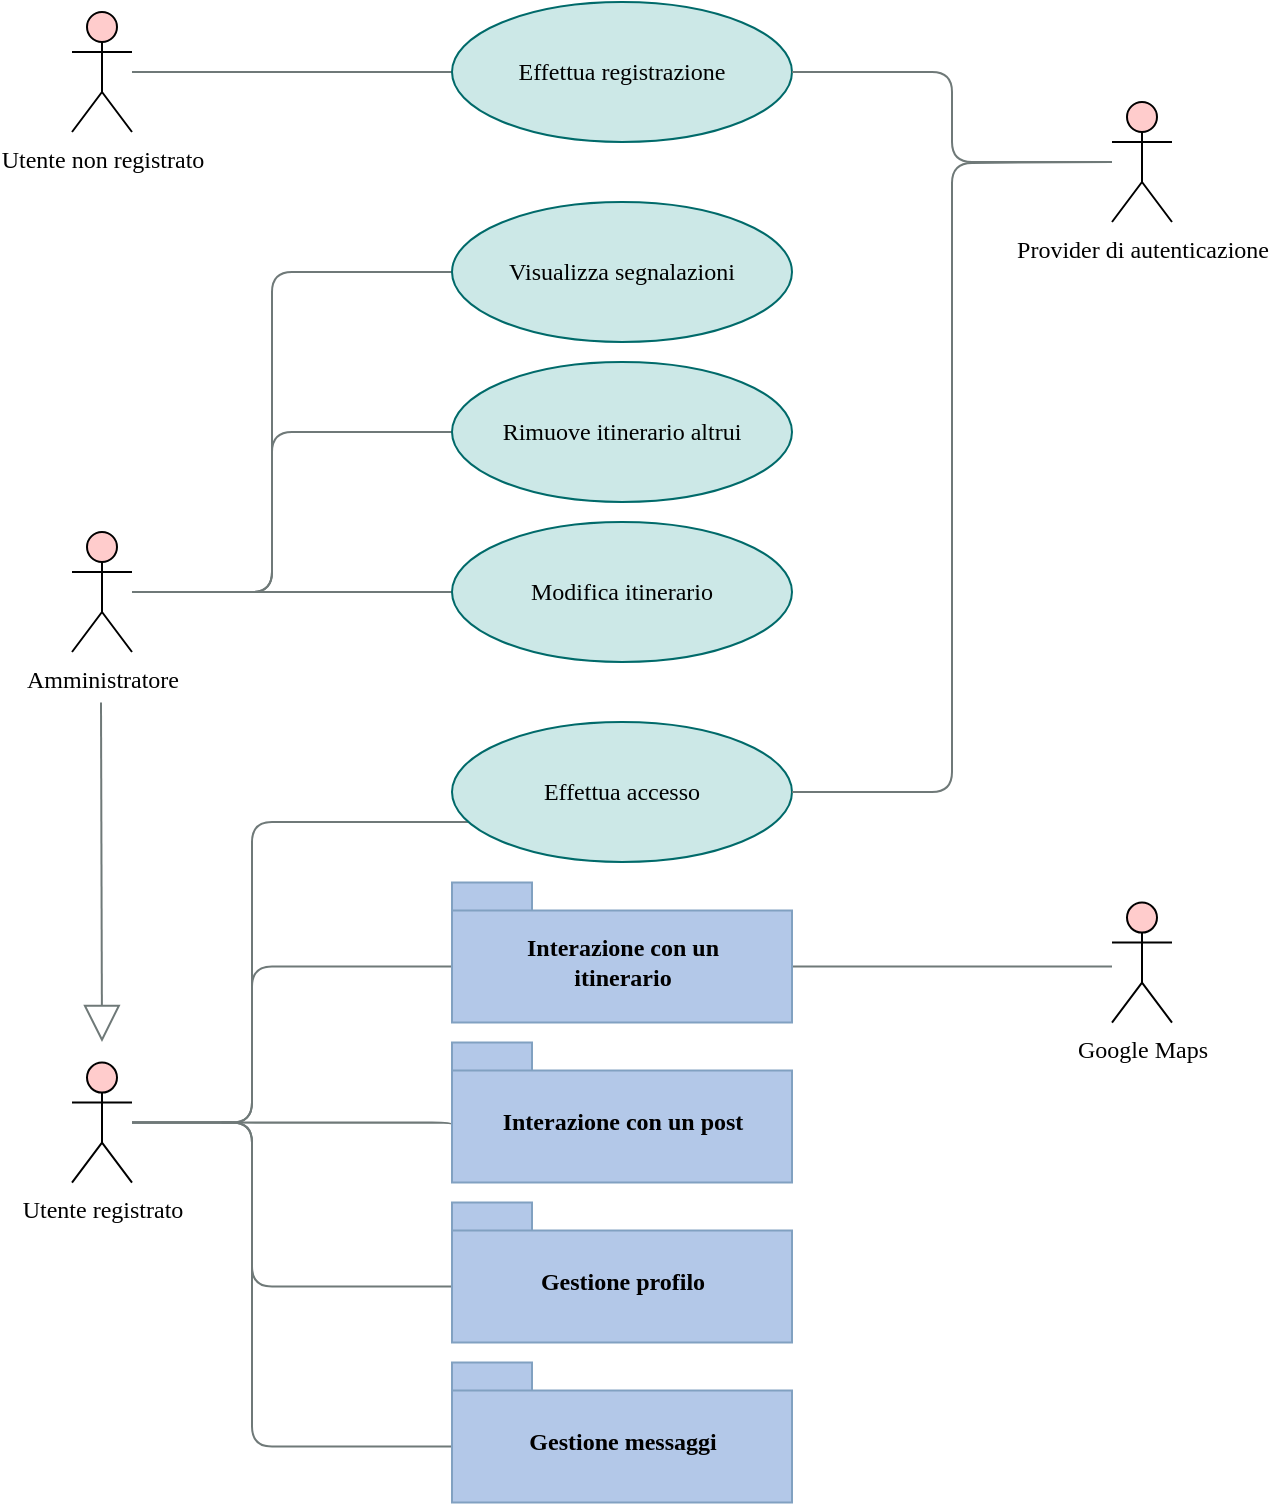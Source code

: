 <mxfile pages="5">
    <diagram id="qczy4szZoJ-dXBy7eCR8" name="Page-1">
        <mxGraphModel dx="1115" dy="710" grid="1" gridSize="10" guides="1" tooltips="1" connect="1" arrows="1" fold="1" page="1" pageScale="1" pageWidth="827" pageHeight="1000" math="0" shadow="0">
            <root>
                <mxCell id="0"/>
                <mxCell id="1" parent="0"/>
                <mxCell id="-XIUiXiNTtbOvC1yEvEz-1" style="edgeStyle=none;html=1;entryX=0;entryY=0.5;entryDx=0;entryDy=0;endArrow=none;endFill=0;fontColor=#191C1C;strokeColor=#6F7978;" parent="1" source="-XIUiXiNTtbOvC1yEvEz-2" target="-XIUiXiNTtbOvC1yEvEz-10" edge="1">
                    <mxGeometry relative="1" as="geometry"/>
                </mxCell>
                <mxCell id="-XIUiXiNTtbOvC1yEvEz-2" value="Utente non registrato" style="shape=umlActor;verticalLabelPosition=bottom;verticalAlign=top;html=1;fillColor=#FFCCCC;fontFamily=Fira Sans;fontSource=https%3A%2F%2Ffonts.googleapis.com%2Fcss%3Ffamily%3DFira%2BSans;" parent="1" vertex="1">
                    <mxGeometry x="139" y="130" width="30" height="60" as="geometry"/>
                </mxCell>
                <mxCell id="-XIUiXiNTtbOvC1yEvEz-3" style="edgeStyle=none;html=1;entryX=0;entryY=0.5;entryDx=0;entryDy=0;fontFamily=Roboto;fontSource=https%3A%2F%2Ffonts.googleapis.com%2Fcss%3Ffamily%3DRoboto;endArrow=none;endFill=0;" parent="1" target="-XIUiXiNTtbOvC1yEvEz-11" edge="1">
                    <mxGeometry relative="1" as="geometry">
                        <Array as="points">
                            <mxPoint x="320" y="245"/>
                        </Array>
                    </mxGeometry>
                </mxCell>
                <mxCell id="-XIUiXiNTtbOvC1yEvEz-4" style="edgeStyle=orthogonalEdgeStyle;html=1;entryX=0;entryY=1;entryDx=0;entryDy=0;fontFamily=Roboto;fontSource=https%3A%2F%2Ffonts.googleapis.com%2Fcss%3Ffamily%3DRoboto;endArrow=none;endFill=0;fontColor=#191C1C;strokeColor=#6F7978;" parent="1" edge="1">
                    <mxGeometry relative="1" as="geometry">
                        <mxPoint x="169" y="685.26" as="sourcePoint"/>
                        <Array as="points">
                            <mxPoint x="229" y="685"/>
                            <mxPoint x="229" y="535"/>
                        </Array>
                        <mxPoint x="393.896" y="535.009" as="targetPoint"/>
                    </mxGeometry>
                </mxCell>
                <mxCell id="-XIUiXiNTtbOvC1yEvEz-5" style="edgeStyle=orthogonalEdgeStyle;html=1;entryX=0;entryY=0;entryDx=0;entryDy=42;entryPerimeter=0;fontFamily=Roboto;fontSource=https%3A%2F%2Ffonts.googleapis.com%2Fcss%3Ffamily%3DRoboto;endArrow=none;endFill=0;fontColor=#191C1C;strokeColor=#6F7978;" parent="1" source="-XIUiXiNTtbOvC1yEvEz-9" target="-XIUiXiNTtbOvC1yEvEz-19" edge="1">
                    <mxGeometry relative="1" as="geometry">
                        <Array as="points">
                            <mxPoint x="229" y="685.3"/>
                            <mxPoint x="229" y="607.3"/>
                        </Array>
                    </mxGeometry>
                </mxCell>
                <mxCell id="-XIUiXiNTtbOvC1yEvEz-6" style="edgeStyle=orthogonalEdgeStyle;html=1;fontFamily=Roboto;fontSource=https%3A%2F%2Ffonts.googleapis.com%2Fcss%3Ffamily%3DRoboto;endArrow=none;endFill=0;exitX=0;exitY=0;exitDx=0;exitDy=42;exitPerimeter=0;fontColor=#191C1C;strokeColor=#6F7978;" parent="1" source="-XIUiXiNTtbOvC1yEvEz-17" edge="1">
                    <mxGeometry relative="1" as="geometry">
                        <Array as="points">
                            <mxPoint x="329" y="685.3"/>
                            <mxPoint x="209" y="685.3"/>
                        </Array>
                        <mxPoint x="299" y="685.22" as="sourcePoint"/>
                        <mxPoint x="319.02" y="685.39" as="targetPoint"/>
                    </mxGeometry>
                </mxCell>
                <mxCell id="-XIUiXiNTtbOvC1yEvEz-7" style="edgeStyle=orthogonalEdgeStyle;html=1;entryX=0;entryY=0;entryDx=0;entryDy=42;entryPerimeter=0;fontFamily=Roboto;fontSource=https%3A%2F%2Ffonts.googleapis.com%2Fcss%3Ffamily%3DRoboto;endArrow=none;endFill=0;fontColor=#191C1C;strokeColor=#6F7978;" parent="1" source="-XIUiXiNTtbOvC1yEvEz-9" target="-XIUiXiNTtbOvC1yEvEz-20" edge="1">
                    <mxGeometry relative="1" as="geometry">
                        <Array as="points">
                            <mxPoint x="229" y="685"/>
                            <mxPoint x="229" y="767"/>
                        </Array>
                    </mxGeometry>
                </mxCell>
                <mxCell id="-XIUiXiNTtbOvC1yEvEz-8" style="edgeStyle=orthogonalEdgeStyle;html=1;entryX=0;entryY=0;entryDx=0;entryDy=42;entryPerimeter=0;fontFamily=Roboto;fontSource=https%3A%2F%2Ffonts.googleapis.com%2Fcss%3Ffamily%3DRoboto;endArrow=none;endFill=0;fontColor=#191C1C;strokeColor=#6F7978;" parent="1" source="-XIUiXiNTtbOvC1yEvEz-9" target="-XIUiXiNTtbOvC1yEvEz-18" edge="1">
                    <mxGeometry relative="1" as="geometry">
                        <Array as="points">
                            <mxPoint x="229" y="685.3"/>
                            <mxPoint x="229" y="847.3"/>
                        </Array>
                    </mxGeometry>
                </mxCell>
                <mxCell id="-XIUiXiNTtbOvC1yEvEz-9" value="Utente registrato" style="shape=umlActor;verticalLabelPosition=bottom;verticalAlign=top;html=1;fillColor=#FFCCCC;fontFamily=Fira Sans;fontSource=https%3A%2F%2Ffonts.googleapis.com%2Fcss%3Ffamily%3DFira%2BSans;" parent="1" vertex="1">
                    <mxGeometry x="139" y="655.3" width="30" height="60" as="geometry"/>
                </mxCell>
                <mxCell id="-XIUiXiNTtbOvC1yEvEz-10" value="Effettua registrazione&lt;span style=&quot;color: rgba(0, 0, 0, 0); font-size: 0px;&quot;&gt;%3CmxGraphModel%3E%3Croot%3E%3CmxCell%20id%3D%220%22%2F%3E%3CmxCell%20id%3D%221%22%20parent%3D%220%22%2F%3E%3CmxCell%20id%3D%222%22%20value%3D%22Utente%20non%20registrato%22%20style%3D%22shape%3DumlActor%3BverticalLabelPosition%3Dbottom%3BverticalAlign%3Dtop%3Bhtml%3D1%3B%22%20vertex%3D%221%22%20parent%3D%221%22%3E%3CmxGeometry%20x%3D%2260%22%20y%3D%22260%22%20width%3D%2230%22%20height%3D%2260%22%20as%3D%22geometry%22%2F%3E%3C%2FmxCell%3E%3C%2Froot%3E%3C%2FmxGraphModel%3E&lt;/span&gt;" style="ellipse;whiteSpace=wrap;html=1;strokeColor=#006A6A;fillColor=#CCE8E7;fontFamily=Fira Sans;fontSource=https%3A%2F%2Ffonts.googleapis.com%2Fcss%3Ffamily%3DFira%2BSans;" parent="1" vertex="1">
                    <mxGeometry x="329" y="125" width="170" height="70" as="geometry"/>
                </mxCell>
                <mxCell id="-XIUiXiNTtbOvC1yEvEz-11" value="Effettua accesso" style="ellipse;whiteSpace=wrap;html=1;fillColor=#CCE8E7;strokeColor=#006A6A;fontFamily=Fira Sans;fontSource=https%3A%2F%2Ffonts.googleapis.com%2Fcss%3Ffamily%3DFira%2BSans;" parent="1" vertex="1">
                    <mxGeometry x="329" y="485" width="170" height="70" as="geometry"/>
                </mxCell>
                <mxCell id="-XIUiXiNTtbOvC1yEvEz-12" style="edgeStyle=orthogonalEdgeStyle;html=1;entryX=1;entryY=0.5;entryDx=0;entryDy=0;fontFamily=Roboto;fontSource=https%3A%2F%2Ffonts.googleapis.com%2Fcss%3Ffamily%3DRoboto;endArrow=none;endFill=0;fontColor=#191C1C;strokeColor=#6F7978;" parent="1" source="-XIUiXiNTtbOvC1yEvEz-14" target="-XIUiXiNTtbOvC1yEvEz-10" edge="1">
                    <mxGeometry relative="1" as="geometry"/>
                </mxCell>
                <mxCell id="-XIUiXiNTtbOvC1yEvEz-13" style="edgeStyle=orthogonalEdgeStyle;html=1;entryX=1;entryY=0.5;entryDx=0;entryDy=0;fontFamily=Roboto;fontSource=https%3A%2F%2Ffonts.googleapis.com%2Fcss%3Ffamily%3DRoboto;endArrow=none;endFill=0;fontColor=#191C1C;strokeColor=#6F7978;" parent="1" target="-XIUiXiNTtbOvC1yEvEz-11" edge="1">
                    <mxGeometry relative="1" as="geometry">
                        <mxPoint x="659" y="205" as="sourcePoint"/>
                    </mxGeometry>
                </mxCell>
                <mxCell id="-XIUiXiNTtbOvC1yEvEz-14" value="Provider di autenticazione" style="shape=umlActor;verticalLabelPosition=bottom;verticalAlign=top;html=1;fillColor=#FFCCCC;fontFamily=Fira Sans;fontSource=https%3A%2F%2Ffonts.googleapis.com%2Fcss%3Ffamily%3DFira%2BSans;" parent="1" vertex="1">
                    <mxGeometry x="659" y="175" width="30" height="60" as="geometry"/>
                </mxCell>
                <mxCell id="-XIUiXiNTtbOvC1yEvEz-15" style="edgeStyle=orthogonalEdgeStyle;html=1;entryX=0;entryY=0;entryDx=170;entryDy=42;entryPerimeter=0;fontFamily=Roboto;fontSource=https%3A%2F%2Ffonts.googleapis.com%2Fcss%3Ffamily%3DRoboto;endArrow=none;endFill=0;fontColor=#191C1C;strokeColor=#6F7978;" parent="1" source="-XIUiXiNTtbOvC1yEvEz-16" target="-XIUiXiNTtbOvC1yEvEz-19" edge="1">
                    <mxGeometry relative="1" as="geometry">
                        <Array as="points">
                            <mxPoint x="669" y="607.3"/>
                            <mxPoint x="669" y="607.3"/>
                        </Array>
                    </mxGeometry>
                </mxCell>
                <mxCell id="-XIUiXiNTtbOvC1yEvEz-16" value="Google Maps" style="shape=umlActor;verticalLabelPosition=bottom;verticalAlign=top;html=1;fillColor=#FFCCCC;fontFamily=Fira Sans;fontSource=https%3A%2F%2Ffonts.googleapis.com%2Fcss%3Ffamily%3DFira%2BSans;" parent="1" vertex="1">
                    <mxGeometry x="659" y="575.3" width="30" height="60" as="geometry"/>
                </mxCell>
                <mxCell id="-XIUiXiNTtbOvC1yEvEz-17" value="Interazione con un post" style="shape=folder;fontStyle=1;spacingTop=10;tabWidth=40;tabHeight=14;tabPosition=left;html=1;fillColor=#B3C8E8;strokeColor=#81A1C1;fontFamily=Fira Sans;fontSource=https%3A%2F%2Ffonts.googleapis.com%2Fcss%3Ffamily%3DFira%2BSans;" parent="1" vertex="1">
                    <mxGeometry x="329" y="645.3" width="170" height="70" as="geometry"/>
                </mxCell>
                <mxCell id="-XIUiXiNTtbOvC1yEvEz-18" value="Gestione messaggi" style="shape=folder;fontStyle=1;spacingTop=10;tabWidth=40;tabHeight=14;tabPosition=left;html=1;fillColor=#B3C8E8;strokeColor=#81A1C1;fontFamily=Fira Sans;fontSource=https%3A%2F%2Ffonts.googleapis.com%2Fcss%3Ffamily%3DFira%2BSans;" parent="1" vertex="1">
                    <mxGeometry x="329" y="805.3" width="170" height="70" as="geometry"/>
                </mxCell>
                <mxCell id="-XIUiXiNTtbOvC1yEvEz-19" value="Interazione con un&lt;br&gt;itinerario" style="shape=folder;fontStyle=1;spacingTop=10;tabWidth=40;tabHeight=14;tabPosition=left;html=1;fillColor=#B3C8E8;strokeColor=#81A1C1;fontFamily=Fira Sans;fontSource=https%3A%2F%2Ffonts.googleapis.com%2Fcss%3Ffamily%3DFira%2BSans;" parent="1" vertex="1">
                    <mxGeometry x="329" y="565.3" width="170" height="70" as="geometry"/>
                </mxCell>
                <mxCell id="-XIUiXiNTtbOvC1yEvEz-20" value="Gestione profilo" style="shape=folder;fontStyle=1;spacingTop=10;tabWidth=40;tabHeight=14;tabPosition=left;html=1;fillColor=#B3C8E8;strokeColor=#81A1C1;fontFamily=Fira Sans;fontSource=https%3A%2F%2Ffonts.googleapis.com%2Fcss%3Ffamily%3DFira%2BSans;" parent="1" vertex="1">
                    <mxGeometry x="329" y="725.3" width="170" height="70" as="geometry"/>
                </mxCell>
                <mxCell id="-XIUiXiNTtbOvC1yEvEz-22" style="edgeStyle=orthogonalEdgeStyle;html=1;entryX=0;entryY=0.5;entryDx=0;entryDy=0;endArrow=none;endFill=0;strokeColor=#6F7978;" parent="1" source="-XIUiXiNTtbOvC1yEvEz-24" target="-XIUiXiNTtbOvC1yEvEz-26" edge="1">
                    <mxGeometry relative="1" as="geometry"/>
                </mxCell>
                <mxCell id="-XIUiXiNTtbOvC1yEvEz-23" style="edgeStyle=orthogonalEdgeStyle;html=1;entryX=0;entryY=0.5;entryDx=0;entryDy=0;endArrow=none;endFill=0;strokeColor=#6F7978;" parent="1" source="-XIUiXiNTtbOvC1yEvEz-24" target="-XIUiXiNTtbOvC1yEvEz-25" edge="1">
                    <mxGeometry relative="1" as="geometry">
                        <Array as="points">
                            <mxPoint x="239" y="420"/>
                            <mxPoint x="239" y="340"/>
                        </Array>
                    </mxGeometry>
                </mxCell>
                <mxCell id="-XIUiXiNTtbOvC1yEvEz-24" value="Amministratore" style="shape=umlActor;verticalLabelPosition=bottom;verticalAlign=top;html=1;fillColor=#FFCCCC;fontFamily=Fira Sans;fontSource=https%3A%2F%2Ffonts.googleapis.com%2Fcss%3Ffamily%3DFira%2BSans;" parent="1" vertex="1">
                    <mxGeometry x="139" y="390" width="30" height="60" as="geometry"/>
                </mxCell>
                <mxCell id="-XIUiXiNTtbOvC1yEvEz-25" value="Rimuove itinerario altrui" style="ellipse;whiteSpace=wrap;html=1;strokeColor=#006A6A;fillColor=#CCE8E7;fontFamily=Fira Sans;fontSource=https%3A%2F%2Ffonts.googleapis.com%2Fcss%3Ffamily%3DFira%2BSans;" parent="1" vertex="1">
                    <mxGeometry x="329" y="305" width="170" height="70" as="geometry"/>
                </mxCell>
                <mxCell id="-XIUiXiNTtbOvC1yEvEz-26" value="Modifica itinerario" style="ellipse;whiteSpace=wrap;html=1;strokeColor=#006A6A;fillColor=#CCE8E7;fontFamily=Fira Sans;fontSource=https%3A%2F%2Ffonts.googleapis.com%2Fcss%3Ffamily%3DFira%2BSans;" parent="1" vertex="1">
                    <mxGeometry x="329" y="385" width="170" height="70" as="geometry"/>
                </mxCell>
                <mxCell id="ah6V1ttCWPjP5sw4xLar-3" style="edgeStyle=none;html=1;strokeColor=#6F7978;endArrow=none;endFill=0;" parent="1" source="ah6V1ttCWPjP5sw4xLar-1" edge="1">
                    <mxGeometry relative="1" as="geometry">
                        <mxPoint x="179" y="420" as="targetPoint"/>
                        <Array as="points">
                            <mxPoint x="239" y="260"/>
                            <mxPoint x="239" y="420"/>
                        </Array>
                    </mxGeometry>
                </mxCell>
                <mxCell id="ah6V1ttCWPjP5sw4xLar-1" value="Visualizza segnalazioni" style="ellipse;whiteSpace=wrap;html=1;strokeColor=#006A6A;fillColor=#CCE8E7;fontFamily=Fira Sans;fontSource=https%3A%2F%2Ffonts.googleapis.com%2Fcss%3Ffamily%3DFira%2BSans;" parent="1" vertex="1">
                    <mxGeometry x="329" y="225" width="170" height="70" as="geometry"/>
                </mxCell>
                <mxCell id="gFzgRqBRbJGps-cOymP8-1" value="" style="endArrow=block;endSize=16;endFill=0;html=1;strokeColor=#6F7978;" parent="1" edge="1">
                    <mxGeometry width="160" relative="1" as="geometry">
                        <mxPoint x="153.5" y="475.3" as="sourcePoint"/>
                        <mxPoint x="154" y="645" as="targetPoint"/>
                    </mxGeometry>
                </mxCell>
            </root>
        </mxGraphModel>
    </diagram>
    <diagram name="Gestione messaggi" id="Veh-3PVVCM-p_1tmVrHY">
        <mxGraphModel dx="1942" dy="710" grid="1" gridSize="10" guides="1" tooltips="1" connect="1" arrows="1" fold="1" page="1" pageScale="1" pageWidth="827" pageHeight="1000" math="0" shadow="0">
            <root>
                <mxCell id="RA_Lw5pRIug5276kbM9S-0"/>
                <mxCell id="RA_Lw5pRIug5276kbM9S-1" parent="RA_Lw5pRIug5276kbM9S-0"/>
                <mxCell id="XJwVIXTmzipemH6ciXKP-1" value="Gestione messaggi" style="shape=folder;fontStyle=1;spacingTop=-413;tabWidth=125;tabHeight=30;tabPosition=left;html=1;fillColor=#B3C8E8;strokeColor=#81A1C1;spacingRight=120;fontFamily=Fira Sans;fontSource=https%3A%2F%2Ffonts.googleapis.com%2Fcss%3Ffamily%3DFira%2BSans;" parent="RA_Lw5pRIug5276kbM9S-1" vertex="1">
                    <mxGeometry x="-446" y="280" width="240" height="440" as="geometry"/>
                </mxCell>
                <mxCell id="XJwVIXTmzipemH6ciXKP-2" value="Invia messaggio privato" style="ellipse;whiteSpace=wrap;html=1;fillColor=#CCE8E7;strokeColor=#006A6A;fontFamily=Fira Sans;fontSource=https%3A%2F%2Ffonts.googleapis.com%2Fcss%3Ffamily%3DFira%2BSans;" parent="RA_Lw5pRIug5276kbM9S-1" vertex="1">
                    <mxGeometry x="-411" y="320" width="170" height="70" as="geometry"/>
                </mxCell>
                <mxCell id="XJwVIXTmzipemH6ciXKP-3" value="Riceve messaggio privato" style="ellipse;whiteSpace=wrap;html=1;fillColor=#CCE8E7;strokeColor=#006A6A;fontFamily=Fira Sans;fontSource=https%3A%2F%2Ffonts.googleapis.com%2Fcss%3Ffamily%3DFira%2BSans;" parent="RA_Lw5pRIug5276kbM9S-1" vertex="1">
                    <mxGeometry x="-411" y="400" width="170" height="70" as="geometry"/>
                </mxCell>
                <mxCell id="XJwVIXTmzipemH6ciXKP-4" value="Visualizza storico conversazioni" style="ellipse;whiteSpace=wrap;html=1;fillColor=#CCE8E7;strokeColor=#006A6A;fontFamily=Fira Sans;fontSource=https%3A%2F%2Ffonts.googleapis.com%2Fcss%3Ffamily%3DFira%2BSans;" parent="RA_Lw5pRIug5276kbM9S-1" vertex="1">
                    <mxGeometry x="-411" y="480" width="170" height="70" as="geometry"/>
                </mxCell>
                <mxCell id="XJwVIXTmzipemH6ciXKP-5" value="Ricerca destinatario messaggio" style="ellipse;whiteSpace=wrap;html=1;fillColor=#CCE8E7;strokeColor=#006A6A;fontFamily=Fira Sans;fontSource=https%3A%2F%2Ffonts.googleapis.com%2Fcss%3Ffamily%3DFira%2BSans;" parent="RA_Lw5pRIug5276kbM9S-1" vertex="1">
                    <mxGeometry x="-411" y="640" width="170" height="70" as="geometry"/>
                </mxCell>
                <mxCell id="XJwVIXTmzipemH6ciXKP-6" value="Elimina conversazione" style="ellipse;whiteSpace=wrap;html=1;fillColor=#CCE8E7;strokeColor=#006A6A;fontFamily=Fira Sans;fontSource=https%3A%2F%2Ffonts.googleapis.com%2Fcss%3Ffamily%3DFira%2BSans;" parent="RA_Lw5pRIug5276kbM9S-1" vertex="1">
                    <mxGeometry x="-411" y="560" width="170" height="70" as="geometry"/>
                </mxCell>
                <mxCell id="PV0Y0JGR-1BFf_9Rntem-1" style="edgeStyle=orthogonalEdgeStyle;html=1;entryX=0;entryY=0.5;entryDx=0;entryDy=0;fontFamily=Roboto;fontSource=https%3A%2F%2Ffonts.googleapis.com%2Fcss%3Ffamily%3DRoboto;endArrow=none;endFill=0;strokeColor=#6F7978;" parent="RA_Lw5pRIug5276kbM9S-1" source="PV0Y0JGR-1BFf_9Rntem-0" target="XJwVIXTmzipemH6ciXKP-2" edge="1">
                    <mxGeometry relative="1" as="geometry"/>
                </mxCell>
                <mxCell id="PV0Y0JGR-1BFf_9Rntem-2" style="edgeStyle=orthogonalEdgeStyle;html=1;entryX=0;entryY=0.5;entryDx=0;entryDy=0;fontFamily=Roboto;fontSource=https%3A%2F%2Ffonts.googleapis.com%2Fcss%3Ffamily%3DRoboto;endArrow=none;endFill=0;strokeColor=#6F7978;" parent="RA_Lw5pRIug5276kbM9S-1" source="PV0Y0JGR-1BFf_9Rntem-0" target="XJwVIXTmzipemH6ciXKP-3" edge="1">
                    <mxGeometry relative="1" as="geometry"/>
                </mxCell>
                <mxCell id="PV0Y0JGR-1BFf_9Rntem-3" style="edgeStyle=orthogonalEdgeStyle;html=1;fontFamily=Roboto;fontSource=https%3A%2F%2Ffonts.googleapis.com%2Fcss%3Ffamily%3DRoboto;endArrow=none;endFill=0;strokeColor=#6F7978;" parent="RA_Lw5pRIug5276kbM9S-1" source="PV0Y0JGR-1BFf_9Rntem-0" target="XJwVIXTmzipemH6ciXKP-4" edge="1">
                    <mxGeometry relative="1" as="geometry"/>
                </mxCell>
                <mxCell id="PV0Y0JGR-1BFf_9Rntem-4" style="edgeStyle=orthogonalEdgeStyle;html=1;entryX=0;entryY=0.5;entryDx=0;entryDy=0;fontFamily=Roboto;fontSource=https%3A%2F%2Ffonts.googleapis.com%2Fcss%3Ffamily%3DRoboto;endArrow=none;endFill=0;strokeColor=#6F7978;" parent="RA_Lw5pRIug5276kbM9S-1" source="PV0Y0JGR-1BFf_9Rntem-0" target="XJwVIXTmzipemH6ciXKP-6" edge="1">
                    <mxGeometry relative="1" as="geometry"/>
                </mxCell>
                <mxCell id="PV0Y0JGR-1BFf_9Rntem-5" style="edgeStyle=orthogonalEdgeStyle;html=1;entryX=0;entryY=0.5;entryDx=0;entryDy=0;fontFamily=Roboto;fontSource=https%3A%2F%2Ffonts.googleapis.com%2Fcss%3Ffamily%3DRoboto;endArrow=none;endFill=0;strokeColor=#6F7978;" parent="RA_Lw5pRIug5276kbM9S-1" source="PV0Y0JGR-1BFf_9Rntem-0" target="XJwVIXTmzipemH6ciXKP-5" edge="1">
                    <mxGeometry relative="1" as="geometry"/>
                </mxCell>
                <mxCell id="PV0Y0JGR-1BFf_9Rntem-0" value="Utente registrato" style="shape=umlActor;verticalLabelPosition=bottom;verticalAlign=top;html=1;fillColor=#FFCCCC;fontFamily=Fira Sans;fontSource=https%3A%2F%2Ffonts.googleapis.com%2Fcss%3Ffamily%3DFira%2BSans;" parent="RA_Lw5pRIug5276kbM9S-1" vertex="1">
                    <mxGeometry x="-621" y="485" width="30" height="60" as="geometry"/>
                </mxCell>
            </root>
        </mxGraphModel>
    </diagram>
    <diagram name="Interazione con un itinerario" id="wJz1u5MsW0KQzEy6X7kc">
        <mxGraphModel dx="1115" dy="710" grid="1" gridSize="10" guides="1" tooltips="1" connect="1" arrows="1" fold="1" page="1" pageScale="1" pageWidth="827" pageHeight="1000" math="0" shadow="0">
            <root>
                <mxCell id="C338EUASnKbBIXxnKJzZ-0"/>
                <mxCell id="C338EUASnKbBIXxnKJzZ-1" parent="C338EUASnKbBIXxnKJzZ-0"/>
                <mxCell id="_ZwYKV5uUTKIE1pvgp_H-1" value="Interazione con un itinerario" style="shape=folder;fontStyle=1;spacingTop=-806;tabWidth=175;tabHeight=24;tabPosition=left;html=1;fillColor=#B3C8E8;strokeColor=#81A1C1;fontFamily=Fira Sans;fontSource=https%3A%2F%2Ffonts.googleapis.com%2Fcss%3Ffamily%3DFira%2BSans;spacingRight=80;" parent="C338EUASnKbBIXxnKJzZ-1" vertex="1">
                    <mxGeometry x="314" y="82" width="245" height="835" as="geometry"/>
                </mxCell>
                <mxCell id="_ZwYKV5uUTKIE1pvgp_H-2" value="Valuta itinerario" style="ellipse;whiteSpace=wrap;html=1;fillColor=#CCE8E7;strokeColor=#006A6A;fontFamily=Fira Sans;fontSource=https%3A%2F%2Ffonts.googleapis.com%2Fcss%3Ffamily%3DFira%2BSans;" parent="C338EUASnKbBIXxnKJzZ-1" vertex="1">
                    <mxGeometry x="351.5" y="597" width="170" height="70" as="geometry"/>
                </mxCell>
                <mxCell id="_ZwYKV5uUTKIE1pvgp_H-3" value="Aggiungi itinerario a compilation" style="ellipse;whiteSpace=wrap;html=1;fillColor=#CCE8E7;strokeColor=#006A6A;fontFamily=Fira Sans;fontSource=https%3A%2F%2Ffonts.googleapis.com%2Fcss%3Ffamily%3DFira%2BSans;" parent="C338EUASnKbBIXxnKJzZ-1" vertex="1">
                    <mxGeometry x="351.5" y="677" width="170" height="70" as="geometry"/>
                </mxCell>
                <mxCell id="_ZwYKV5uUTKIE1pvgp_H-4" value="Visualizza post associati" style="ellipse;whiteSpace=wrap;html=1;fillColor=#CCE8E7;strokeColor=#006A6A;fontFamily=Fira Sans;fontSource=https%3A%2F%2Ffonts.googleapis.com%2Fcss%3Ffamily%3DFira%2BSans;" parent="C338EUASnKbBIXxnKJzZ-1" vertex="1">
                    <mxGeometry x="351.5" y="517" width="170" height="70" as="geometry"/>
                </mxCell>
                <mxCell id="zOGHpzFeowUkN54CgMtl-0" value="Visualizza informazioni itinerario" style="ellipse;whiteSpace=wrap;html=1;fillColor=#CCE8E7;strokeColor=#006A6A;fontFamily=Fira Sans;fontSource=https%3A%2F%2Ffonts.googleapis.com%2Fcss%3Ffamily%3DFira%2BSans;" parent="C338EUASnKbBIXxnKJzZ-1" vertex="1">
                    <mxGeometry x="351.5" y="357" width="170" height="70" as="geometry"/>
                </mxCell>
                <mxCell id="zOGHpzFeowUkN54CgMtl-3" value="Segnala itinerario" style="ellipse;whiteSpace=wrap;html=1;fillColor=#CCE8E7;strokeColor=#006A6A;fontFamily=Fira Sans;fontSource=https%3A%2F%2Ffonts.googleapis.com%2Fcss%3Ffamily%3DFira%2BSans;" parent="C338EUASnKbBIXxnKJzZ-1" vertex="1">
                    <mxGeometry x="351.5" y="757" width="170" height="70" as="geometry"/>
                </mxCell>
                <mxCell id="zOGHpzFeowUkN54CgMtl-7" value="Visualizza itinerario su mappa" style="ellipse;whiteSpace=wrap;html=1;fillColor=#CCE8E7;strokeColor=#006A6A;fontFamily=Fira Sans;fontSource=https%3A%2F%2Ffonts.googleapis.com%2Fcss%3Ffamily%3DFira%2BSans;" parent="C338EUASnKbBIXxnKJzZ-1" vertex="1">
                    <mxGeometry x="351.5" y="437" width="170" height="70" as="geometry"/>
                </mxCell>
                <mxCell id="i6l3ypgMmZduuuR-hvQm-0" value="Elimina itinerario personale" style="ellipse;whiteSpace=wrap;html=1;fillColor=#CCE8E7;strokeColor=#006A6A;fontFamily=Fira Sans;fontSource=https%3A%2F%2Ffonts.googleapis.com%2Fcss%3Ffamily%3DFira%2BSans;" parent="C338EUASnKbBIXxnKJzZ-1" vertex="1">
                    <mxGeometry x="351.5" y="197" width="170" height="70" as="geometry"/>
                </mxCell>
                <mxCell id="xoWPv42Jw_Ec5Yf9Sz2_-0" value="Aggiungi itinerario" style="ellipse;whiteSpace=wrap;html=1;fillColor=#CCE8E7;strokeColor=#006A6A;fontFamily=Fira Sans;fontSource=https%3A%2F%2Ffonts.googleapis.com%2Fcss%3Ffamily%3DFira%2BSans;" parent="C338EUASnKbBIXxnKJzZ-1" vertex="1">
                    <mxGeometry x="351.5" y="117" width="170" height="70" as="geometry"/>
                </mxCell>
                <mxCell id="xoWPv42Jw_Ec5Yf9Sz2_-1" value="Ricerca itinerario" style="ellipse;whiteSpace=wrap;html=1;fillColor=#CCE8E7;fontFamily=Fira Sans;fontSource=https%3A%2F%2Ffonts.googleapis.com%2Fcss%3Ffamily%3DFira%2BSans;strokeColor=#006A6A;" parent="C338EUASnKbBIXxnKJzZ-1" vertex="1">
                    <mxGeometry x="351.5" y="277" width="170" height="70" as="geometry"/>
                </mxCell>
                <mxCell id="dY5G0MWIAElWPyhCaf7V-1" style="edgeStyle=orthogonalEdgeStyle;html=1;entryX=0;entryY=0.5;entryDx=0;entryDy=0;fontFamily=Roboto;fontSource=https%3A%2F%2Ffonts.googleapis.com%2Fcss%3Ffamily%3DRoboto;endArrow=none;endFill=0;strokeColor=#6F7978;" parent="C338EUASnKbBIXxnKJzZ-1" source="2fnAf-8mrznU_V3PLvRW-0" target="xoWPv42Jw_Ec5Yf9Sz2_-0" edge="1">
                    <mxGeometry relative="1" as="geometry"/>
                </mxCell>
                <mxCell id="dY5G0MWIAElWPyhCaf7V-2" style="edgeStyle=orthogonalEdgeStyle;html=1;entryX=0;entryY=0.5;entryDx=0;entryDy=0;fontFamily=Roboto;fontSource=https%3A%2F%2Ffonts.googleapis.com%2Fcss%3Ffamily%3DRoboto;endArrow=none;endFill=0;strokeColor=#6F7978;" parent="C338EUASnKbBIXxnKJzZ-1" source="2fnAf-8mrznU_V3PLvRW-0" target="i6l3ypgMmZduuuR-hvQm-0" edge="1">
                    <mxGeometry relative="1" as="geometry"/>
                </mxCell>
                <mxCell id="dY5G0MWIAElWPyhCaf7V-3" style="edgeStyle=orthogonalEdgeStyle;html=1;entryX=0;entryY=0.5;entryDx=0;entryDy=0;fontFamily=Roboto;fontSource=https%3A%2F%2Ffonts.googleapis.com%2Fcss%3Ffamily%3DRoboto;endArrow=none;endFill=0;strokeColor=#6F7978;" parent="C338EUASnKbBIXxnKJzZ-1" source="2fnAf-8mrznU_V3PLvRW-0" target="xoWPv42Jw_Ec5Yf9Sz2_-1" edge="1">
                    <mxGeometry relative="1" as="geometry"/>
                </mxCell>
                <mxCell id="dY5G0MWIAElWPyhCaf7V-4" style="edgeStyle=orthogonalEdgeStyle;html=1;entryX=0;entryY=0.5;entryDx=0;entryDy=0;fontFamily=Roboto;fontSource=https%3A%2F%2Ffonts.googleapis.com%2Fcss%3Ffamily%3DRoboto;endArrow=none;endFill=0;strokeColor=#6F7978;" parent="C338EUASnKbBIXxnKJzZ-1" source="2fnAf-8mrznU_V3PLvRW-0" target="zOGHpzFeowUkN54CgMtl-0" edge="1">
                    <mxGeometry relative="1" as="geometry"/>
                </mxCell>
                <mxCell id="dY5G0MWIAElWPyhCaf7V-5" style="edgeStyle=orthogonalEdgeStyle;html=1;entryX=0;entryY=0.5;entryDx=0;entryDy=0;fontFamily=Roboto;fontSource=https%3A%2F%2Ffonts.googleapis.com%2Fcss%3Ffamily%3DRoboto;endArrow=none;endFill=0;strokeColor=#6F7978;" parent="C338EUASnKbBIXxnKJzZ-1" source="2fnAf-8mrznU_V3PLvRW-0" target="zOGHpzFeowUkN54CgMtl-7" edge="1">
                    <mxGeometry relative="1" as="geometry"/>
                </mxCell>
                <mxCell id="dY5G0MWIAElWPyhCaf7V-6" style="edgeStyle=orthogonalEdgeStyle;html=1;entryX=0;entryY=0.5;entryDx=0;entryDy=0;fontFamily=Roboto;fontSource=https%3A%2F%2Ffonts.googleapis.com%2Fcss%3Ffamily%3DRoboto;endArrow=none;endFill=0;strokeColor=#6F7978;" parent="C338EUASnKbBIXxnKJzZ-1" source="2fnAf-8mrznU_V3PLvRW-0" target="_ZwYKV5uUTKIE1pvgp_H-4" edge="1">
                    <mxGeometry relative="1" as="geometry"/>
                </mxCell>
                <mxCell id="dY5G0MWIAElWPyhCaf7V-7" style="edgeStyle=orthogonalEdgeStyle;html=1;entryX=0;entryY=0.5;entryDx=0;entryDy=0;fontFamily=Roboto;fontSource=https%3A%2F%2Ffonts.googleapis.com%2Fcss%3Ffamily%3DRoboto;endArrow=none;endFill=0;strokeColor=#6F7978;" parent="C338EUASnKbBIXxnKJzZ-1" source="2fnAf-8mrznU_V3PLvRW-0" target="_ZwYKV5uUTKIE1pvgp_H-2" edge="1">
                    <mxGeometry relative="1" as="geometry"/>
                </mxCell>
                <mxCell id="dY5G0MWIAElWPyhCaf7V-8" style="edgeStyle=orthogonalEdgeStyle;html=1;entryX=0;entryY=0.5;entryDx=0;entryDy=0;fontFamily=Roboto;fontSource=https%3A%2F%2Ffonts.googleapis.com%2Fcss%3Ffamily%3DRoboto;endArrow=none;endFill=0;strokeColor=#6F7978;" parent="C338EUASnKbBIXxnKJzZ-1" source="2fnAf-8mrznU_V3PLvRW-0" target="_ZwYKV5uUTKIE1pvgp_H-3" edge="1">
                    <mxGeometry relative="1" as="geometry"/>
                </mxCell>
                <mxCell id="dY5G0MWIAElWPyhCaf7V-9" style="edgeStyle=orthogonalEdgeStyle;html=1;entryX=0;entryY=0.5;entryDx=0;entryDy=0;fontFamily=Roboto;fontSource=https%3A%2F%2Ffonts.googleapis.com%2Fcss%3Ffamily%3DRoboto;endArrow=none;endFill=0;strokeColor=#6F7978;" parent="C338EUASnKbBIXxnKJzZ-1" source="2fnAf-8mrznU_V3PLvRW-0" target="zOGHpzFeowUkN54CgMtl-3" edge="1">
                    <mxGeometry relative="1" as="geometry"/>
                </mxCell>
                <mxCell id="dY5G0MWIAElWPyhCaf7V-10" style="edgeStyle=orthogonalEdgeStyle;html=1;entryX=0;entryY=0.5;entryDx=0;entryDy=0;fontFamily=Roboto;fontSource=https%3A%2F%2Ffonts.googleapis.com%2Fcss%3Ffamily%3DRoboto;endArrow=none;endFill=0;strokeColor=#6F7978;" parent="C338EUASnKbBIXxnKJzZ-1" source="2fnAf-8mrznU_V3PLvRW-0" target="HZX-do62R3i_OTAh2DCt-0" edge="1">
                    <mxGeometry relative="1" as="geometry"/>
                </mxCell>
                <mxCell id="2fnAf-8mrznU_V3PLvRW-0" value="Utente registrato" style="shape=umlActor;verticalLabelPosition=bottom;verticalAlign=top;html=1;fillColor=#FFCCCC;fontFamily=Fira Sans;fontSource=https%3A%2F%2Ffonts.googleapis.com%2Fcss%3Ffamily%3DFira%2BSans;" parent="C338EUASnKbBIXxnKJzZ-1" vertex="1">
                    <mxGeometry x="129" y="442" width="30" height="60" as="geometry"/>
                </mxCell>
                <mxCell id="dY5G0MWIAElWPyhCaf7V-11" style="edgeStyle=orthogonalEdgeStyle;html=1;entryX=1;entryY=0.5;entryDx=0;entryDy=0;fontFamily=Roboto;fontSource=https%3A%2F%2Ffonts.googleapis.com%2Fcss%3Ffamily%3DRoboto;endArrow=none;endFill=0;strokeColor=#6F7978;" parent="C338EUASnKbBIXxnKJzZ-1" source="2fnAf-8mrznU_V3PLvRW-1" target="xoWPv42Jw_Ec5Yf9Sz2_-0" edge="1">
                    <mxGeometry relative="1" as="geometry"/>
                </mxCell>
                <mxCell id="dY5G0MWIAElWPyhCaf7V-12" style="edgeStyle=orthogonalEdgeStyle;html=1;entryX=1;entryY=0.5;entryDx=0;entryDy=0;fontFamily=Roboto;fontSource=https%3A%2F%2Ffonts.googleapis.com%2Fcss%3Ffamily%3DRoboto;endArrow=none;endFill=0;strokeColor=#6F7978;" parent="C338EUASnKbBIXxnKJzZ-1" source="2fnAf-8mrznU_V3PLvRW-1" target="xoWPv42Jw_Ec5Yf9Sz2_-1" edge="1">
                    <mxGeometry relative="1" as="geometry"/>
                </mxCell>
                <mxCell id="dY5G0MWIAElWPyhCaf7V-13" style="edgeStyle=orthogonalEdgeStyle;html=1;entryX=1;entryY=0.5;entryDx=0;entryDy=0;fontFamily=Roboto;fontSource=https%3A%2F%2Ffonts.googleapis.com%2Fcss%3Ffamily%3DRoboto;endArrow=none;endFill=0;strokeColor=#6F7978;" parent="C338EUASnKbBIXxnKJzZ-1" source="2fnAf-8mrznU_V3PLvRW-1" target="zOGHpzFeowUkN54CgMtl-7" edge="1">
                    <mxGeometry relative="1" as="geometry"/>
                </mxCell>
                <mxCell id="2fnAf-8mrznU_V3PLvRW-1" value="Google Maps" style="shape=umlActor;verticalLabelPosition=bottom;verticalAlign=top;html=1;fillColor=#FFCCCC;fontFamily=Fira Sans;fontSource=https%3A%2F%2Ffonts.googleapis.com%2Fcss%3Ffamily%3DFira%2BSans;" parent="C338EUASnKbBIXxnKJzZ-1" vertex="1">
                    <mxGeometry x="669" y="442" width="30" height="60" as="geometry"/>
                </mxCell>
                <mxCell id="HZX-do62R3i_OTAh2DCt-0" value="Contatta autore itinerario" style="ellipse;whiteSpace=wrap;html=1;fillColor=#CCE8E7;strokeColor=#006A6A;fontFamily=Fira Sans;fontSource=https%3A%2F%2Ffonts.googleapis.com%2Fcss%3Ffamily%3DFira%2BSans;" parent="C338EUASnKbBIXxnKJzZ-1" vertex="1">
                    <mxGeometry x="351.5" y="837" width="170" height="70" as="geometry"/>
                </mxCell>
            </root>
        </mxGraphModel>
    </diagram>
    <diagram name="Interazione con un post" id="05fsLwHNBAUhAjkaQuGW">
        <mxGraphModel dx="2858" dy="1074" grid="1" gridSize="10" guides="1" tooltips="1" connect="1" arrows="1" fold="1" page="1" pageScale="1" pageWidth="827" pageHeight="1000" math="0" shadow="0">
            <root>
                <mxCell id="-od6nIw5Y7ZX45nujaoe-0"/>
                <mxCell id="-od6nIw5Y7ZX45nujaoe-1" parent="-od6nIw5Y7ZX45nujaoe-0"/>
                <mxCell id="sqeVr-SyrVI41CZoPBQ_-0" value="Interazione con un post" style="shape=folder;fontStyle=1;spacingTop=-255;tabWidth=155;tabHeight=30;tabPosition=left;html=1;strokeColor=#81A1C1;fillColor=#B3C8E8;fontFamily=Fira Sans;fontSource=https%3A%2F%2Ffonts.googleapis.com%2Fcss%3Ffamily%3DFira%2BSans;spacingRight=90;" parent="-od6nIw5Y7ZX45nujaoe-1" vertex="1">
                    <mxGeometry x="-456" y="360" width="240" height="280" as="geometry"/>
                </mxCell>
                <mxCell id="sqeVr-SyrVI41CZoPBQ_-1" value="Segnala post" style="ellipse;whiteSpace=wrap;html=1;fillColor=#CCE8E7;strokeColor=#006A6A;fontFamily=Fira Sans;fontSource=https%3A%2F%2Ffonts.googleapis.com%2Fcss%3Ffamily%3DFira%2BSans;" parent="-od6nIw5Y7ZX45nujaoe-1" vertex="1">
                    <mxGeometry x="-421" y="480" width="170" height="70" as="geometry"/>
                </mxCell>
                <mxCell id="sqeVr-SyrVI41CZoPBQ_-3" value="Contatta autore post" style="ellipse;whiteSpace=wrap;html=1;fillColor=#CCE8E7;strokeColor=#006A6A;fontFamily=Fira Sans;fontSource=https%3A%2F%2Ffonts.googleapis.com%2Fcss%3Ffamily%3DFira%2BSans;" parent="-od6nIw5Y7ZX45nujaoe-1" vertex="1">
                    <mxGeometry x="-421" y="560" width="170" height="70" as="geometry"/>
                </mxCell>
                <mxCell id="-ipw1VvJoXBgGLcdzLf8-0" value="Visualizza post" style="ellipse;whiteSpace=wrap;html=1;fillColor=#CCE8E7;strokeColor=#006A6A;fontFamily=Fira Sans;fontSource=https%3A%2F%2Ffonts.googleapis.com%2Fcss%3Ffamily%3DFira%2BSans;" parent="-od6nIw5Y7ZX45nujaoe-1" vertex="1">
                    <mxGeometry x="-421" y="400" width="170" height="70" as="geometry"/>
                </mxCell>
                <mxCell id="UKqjOVKs4rOVD13P0vwv-1" style="edgeStyle=orthogonalEdgeStyle;html=1;entryX=0;entryY=0.5;entryDx=0;entryDy=0;fontFamily=Fira Sans;fontSource=https%3A%2F%2Ffonts.googleapis.com%2Fcss%3Ffamily%3DFira%2BSans;fontColor=#191C1C;endArrow=none;endFill=0;strokeColor=#6F7978;" parent="-od6nIw5Y7ZX45nujaoe-1" source="UKqjOVKs4rOVD13P0vwv-0" target="-ipw1VvJoXBgGLcdzLf8-0" edge="1">
                    <mxGeometry relative="1" as="geometry"/>
                </mxCell>
                <mxCell id="UKqjOVKs4rOVD13P0vwv-2" style="edgeStyle=orthogonalEdgeStyle;html=1;entryX=0;entryY=0.5;entryDx=0;entryDy=0;fontFamily=Fira Sans;fontSource=https%3A%2F%2Ffonts.googleapis.com%2Fcss%3Ffamily%3DFira%2BSans;fontColor=#191C1C;endArrow=none;endFill=0;strokeColor=#6F7978;" parent="-od6nIw5Y7ZX45nujaoe-1" source="UKqjOVKs4rOVD13P0vwv-0" target="sqeVr-SyrVI41CZoPBQ_-1" edge="1">
                    <mxGeometry relative="1" as="geometry"/>
                </mxCell>
                <mxCell id="UKqjOVKs4rOVD13P0vwv-3" style="edgeStyle=orthogonalEdgeStyle;html=1;entryX=0;entryY=0.5;entryDx=0;entryDy=0;fontFamily=Fira Sans;fontSource=https%3A%2F%2Ffonts.googleapis.com%2Fcss%3Ffamily%3DFira%2BSans;fontColor=#191C1C;endArrow=none;endFill=0;strokeColor=#6F7978;" parent="-od6nIw5Y7ZX45nujaoe-1" source="UKqjOVKs4rOVD13P0vwv-0" target="sqeVr-SyrVI41CZoPBQ_-3" edge="1">
                    <mxGeometry relative="1" as="geometry"/>
                </mxCell>
                <mxCell id="UKqjOVKs4rOVD13P0vwv-0" value="Utente registrato" style="shape=umlActor;verticalLabelPosition=bottom;verticalAlign=top;html=1;fillColor=#FFCCCC;fontFamily=Fira Sans;fontSource=https%3A%2F%2Ffonts.googleapis.com%2Fcss%3Ffamily%3DFira%2BSans;" parent="-od6nIw5Y7ZX45nujaoe-1" vertex="1">
                    <mxGeometry x="-611" y="485" width="30" height="60" as="geometry"/>
                </mxCell>
            </root>
        </mxGraphModel>
    </diagram>
    <diagram name="Gestione profilo" id="G-er_nv_R2DgOpvPhVch">
        <mxGraphModel dx="1115" dy="710" grid="1" gridSize="10" guides="1" tooltips="1" connect="1" arrows="1" fold="1" page="1" pageScale="1" pageWidth="827" pageHeight="1000" math="0" shadow="0">
            <root>
                <mxCell id="eGiqMJNB_t8XclPJ1ewD-0"/>
                <mxCell id="eGiqMJNB_t8XclPJ1ewD-1" parent="eGiqMJNB_t8XclPJ1ewD-0"/>
                <mxCell id="eGiqMJNB_t8XclPJ1ewD-2" value="&lt;font data-font-src=&quot;https://fonts.googleapis.com/css?family=Fira+Sans&quot; face=&quot;Fira Sans&quot;&gt;Gestione profilo&lt;/font&gt;" style="shape=folder;fontStyle=1;spacingTop=-750;tabWidth=101;tabHeight=30;tabPosition=left;html=1;direction=east;fillColor=#B3C8E8;strokeColor=#81A1C1;spacingLeft=0;spacingRight=140;spacing=2;" parent="eGiqMJNB_t8XclPJ1ewD-1" vertex="1">
                    <mxGeometry x="388" y="113" width="240" height="775" as="geometry"/>
                </mxCell>
                <mxCell id="eGiqMJNB_t8XclPJ1ewD-3" value="Aggiungi post" style="ellipse;whiteSpace=wrap;html=1;fillColor=#CCE8E7;strokeColor=#006A6A;fontFamily=Fira Sans;fontSource=https%3A%2F%2Ffonts.googleapis.com%2Fcss%3Ffamily%3DFira%2BSans;" parent="eGiqMJNB_t8XclPJ1ewD-1" vertex="1">
                    <mxGeometry x="423" y="323" width="170" height="70" as="geometry"/>
                </mxCell>
                <mxCell id="eGiqMJNB_t8XclPJ1ewD-4" value="Elimina post" style="ellipse;whiteSpace=wrap;html=1;fillColor=#CCE8E7;strokeColor=#006A6A;fontFamily=Fira Sans;fontSource=https%3A%2F%2Ffonts.googleapis.com%2Fcss%3Ffamily%3DFira%2BSans;" parent="eGiqMJNB_t8XclPJ1ewD-1" vertex="1">
                    <mxGeometry x="423" y="403" width="170" height="70" as="geometry"/>
                </mxCell>
                <mxCell id="eGiqMJNB_t8XclPJ1ewD-5" value="Aggiungi compilation" style="ellipse;whiteSpace=wrap;html=1;fillColor=#CCE8E7;strokeColor=#006A6A;fontFamily=Fira Sans;fontSource=https%3A%2F%2Ffonts.googleapis.com%2Fcss%3Ffamily%3DFira%2BSans;" parent="eGiqMJNB_t8XclPJ1ewD-1" vertex="1">
                    <mxGeometry x="423" y="563" width="170" height="70" as="geometry"/>
                </mxCell>
                <mxCell id="eGiqMJNB_t8XclPJ1ewD-6" value="Elimina compilation" style="ellipse;whiteSpace=wrap;html=1;fillColor=#CCE8E7;strokeColor=#006A6A;fontFamily=Fira Sans;fontSource=https%3A%2F%2Ffonts.googleapis.com%2Fcss%3Ffamily%3DFira%2BSans;" parent="eGiqMJNB_t8XclPJ1ewD-1" vertex="1">
                    <mxGeometry x="423" y="643" width="170" height="70" as="geometry"/>
                </mxCell>
                <mxCell id="eGiqMJNB_t8XclPJ1ewD-7" value="Modifica foto profilo" style="ellipse;whiteSpace=wrap;html=1;fillColor=#CCE8E7;strokeColor=#006A6A;fontFamily=Fira Sans;fontSource=https%3A%2F%2Ffonts.googleapis.com%2Fcss%3Ffamily%3DFira%2BSans;" parent="eGiqMJNB_t8XclPJ1ewD-1" vertex="1">
                    <mxGeometry x="423" y="243" width="170" height="70" as="geometry"/>
                </mxCell>
                <mxCell id="eGiqMJNB_t8XclPJ1ewD-8" value="Visualizza compilation" style="ellipse;whiteSpace=wrap;html=1;fillColor=#CCE8E7;strokeColor=#006A6A;fontFamily=Fira Sans;fontSource=https%3A%2F%2Ffonts.googleapis.com%2Fcss%3Ffamily%3DFira%2BSans;" parent="eGiqMJNB_t8XclPJ1ewD-1" vertex="1">
                    <mxGeometry x="423" y="483" width="170" height="70" as="geometry"/>
                </mxCell>
                <mxCell id="XrmHwuFWhV1IJxgCvK87-0" value="Elimina itinerario da compilation" style="ellipse;whiteSpace=wrap;html=1;fillColor=#CCE8E7;strokeColor=#006A6A;fontFamily=Fira Sans;fontSource=https%3A%2F%2Ffonts.googleapis.com%2Fcss%3Ffamily%3DFira%2BSans;" parent="eGiqMJNB_t8XclPJ1ewD-1" vertex="1">
                    <mxGeometry x="423" y="723" width="170" height="70" as="geometry"/>
                </mxCell>
                <mxCell id="18WCDsnbuguUlf2W9zgz-0" value="Visualizza profilo personale" style="ellipse;whiteSpace=wrap;html=1;fillColor=#CCE8E7;strokeColor=#006A6A;fontFamily=Fira Sans;fontSource=https%3A%2F%2Ffonts.googleapis.com%2Fcss%3Ffamily%3DFira%2BSans;" parent="eGiqMJNB_t8XclPJ1ewD-1" vertex="1">
                    <mxGeometry x="423" y="163" width="170" height="70" as="geometry"/>
                </mxCell>
                <mxCell id="CQFWI6z-2guNO9frtrrk-0" value="Visualizza itinerari inseriti" style="ellipse;whiteSpace=wrap;html=1;fillColor=#CCE8E7;strokeColor=#006A6A;fontFamily=Fira Sans;fontSource=https%3A%2F%2Ffonts.googleapis.com%2Fcss%3Ffamily%3DFira%2BSans;" parent="eGiqMJNB_t8XclPJ1ewD-1" vertex="1">
                    <mxGeometry x="423" y="803" width="170" height="70" as="geometry"/>
                </mxCell>
                <mxCell id="YbLeje-0JzQswItLggrk-1" style="edgeStyle=orthogonalEdgeStyle;html=1;entryX=0;entryY=0.5;entryDx=0;entryDy=0;fontFamily=Fira Sans;fontSource=https%3A%2F%2Ffonts.googleapis.com%2Fcss%3Ffamily%3DFira%2BSans;fontColor=#191C1C;endArrow=none;endFill=0;strokeColor=#6F7978;" parent="eGiqMJNB_t8XclPJ1ewD-1" source="YbLeje-0JzQswItLggrk-0" target="18WCDsnbuguUlf2W9zgz-0" edge="1">
                    <mxGeometry relative="1" as="geometry"/>
                </mxCell>
                <mxCell id="YbLeje-0JzQswItLggrk-2" style="edgeStyle=orthogonalEdgeStyle;html=1;entryX=0;entryY=0.5;entryDx=0;entryDy=0;fontFamily=Fira Sans;fontSource=https%3A%2F%2Ffonts.googleapis.com%2Fcss%3Ffamily%3DFira%2BSans;fontColor=#191C1C;endArrow=none;endFill=0;strokeColor=#6F7978;" parent="eGiqMJNB_t8XclPJ1ewD-1" source="YbLeje-0JzQswItLggrk-0" target="eGiqMJNB_t8XclPJ1ewD-7" edge="1">
                    <mxGeometry relative="1" as="geometry"/>
                </mxCell>
                <mxCell id="YbLeje-0JzQswItLggrk-3" style="edgeStyle=orthogonalEdgeStyle;html=1;entryX=0;entryY=0.5;entryDx=0;entryDy=0;fontFamily=Fira Sans;fontSource=https%3A%2F%2Ffonts.googleapis.com%2Fcss%3Ffamily%3DFira%2BSans;fontColor=#191C1C;endArrow=none;endFill=0;strokeColor=#6F7978;" parent="eGiqMJNB_t8XclPJ1ewD-1" source="YbLeje-0JzQswItLggrk-0" target="eGiqMJNB_t8XclPJ1ewD-3" edge="1">
                    <mxGeometry relative="1" as="geometry"/>
                </mxCell>
                <mxCell id="YbLeje-0JzQswItLggrk-4" style="edgeStyle=orthogonalEdgeStyle;html=1;entryX=0;entryY=0.5;entryDx=0;entryDy=0;fontFamily=Fira Sans;fontSource=https%3A%2F%2Ffonts.googleapis.com%2Fcss%3Ffamily%3DFira%2BSans;fontColor=#191C1C;endArrow=none;endFill=0;strokeColor=#6F7978;" parent="eGiqMJNB_t8XclPJ1ewD-1" source="YbLeje-0JzQswItLggrk-0" target="eGiqMJNB_t8XclPJ1ewD-4" edge="1">
                    <mxGeometry relative="1" as="geometry"/>
                </mxCell>
                <mxCell id="YbLeje-0JzQswItLggrk-5" style="edgeStyle=orthogonalEdgeStyle;html=1;entryX=0;entryY=0.5;entryDx=0;entryDy=0;fontFamily=Fira Sans;fontSource=https%3A%2F%2Ffonts.googleapis.com%2Fcss%3Ffamily%3DFira%2BSans;fontColor=#191C1C;endArrow=none;endFill=0;strokeColor=#6F7978;" parent="eGiqMJNB_t8XclPJ1ewD-1" source="YbLeje-0JzQswItLggrk-0" target="eGiqMJNB_t8XclPJ1ewD-8" edge="1">
                    <mxGeometry relative="1" as="geometry"/>
                </mxCell>
                <mxCell id="YbLeje-0JzQswItLggrk-6" style="edgeStyle=orthogonalEdgeStyle;html=1;entryX=0;entryY=0.5;entryDx=0;entryDy=0;fontFamily=Fira Sans;fontSource=https%3A%2F%2Ffonts.googleapis.com%2Fcss%3Ffamily%3DFira%2BSans;fontColor=#191C1C;endArrow=none;endFill=0;strokeColor=#6F7978;" parent="eGiqMJNB_t8XclPJ1ewD-1" source="YbLeje-0JzQswItLggrk-0" target="eGiqMJNB_t8XclPJ1ewD-5" edge="1">
                    <mxGeometry relative="1" as="geometry"/>
                </mxCell>
                <mxCell id="YbLeje-0JzQswItLggrk-7" style="edgeStyle=orthogonalEdgeStyle;html=1;entryX=0;entryY=0.5;entryDx=0;entryDy=0;fontFamily=Fira Sans;fontSource=https%3A%2F%2Ffonts.googleapis.com%2Fcss%3Ffamily%3DFira%2BSans;fontColor=#191C1C;endArrow=none;endFill=0;strokeColor=#6F7978;" parent="eGiqMJNB_t8XclPJ1ewD-1" source="YbLeje-0JzQswItLggrk-0" target="eGiqMJNB_t8XclPJ1ewD-6" edge="1">
                    <mxGeometry relative="1" as="geometry"/>
                </mxCell>
                <mxCell id="YbLeje-0JzQswItLggrk-8" style="edgeStyle=orthogonalEdgeStyle;html=1;entryX=0;entryY=0.5;entryDx=0;entryDy=0;fontFamily=Fira Sans;fontSource=https%3A%2F%2Ffonts.googleapis.com%2Fcss%3Ffamily%3DFira%2BSans;fontColor=#191C1C;endArrow=none;endFill=0;strokeColor=#6F7978;" parent="eGiqMJNB_t8XclPJ1ewD-1" source="YbLeje-0JzQswItLggrk-0" target="XrmHwuFWhV1IJxgCvK87-0" edge="1">
                    <mxGeometry relative="1" as="geometry"/>
                </mxCell>
                <mxCell id="YbLeje-0JzQswItLggrk-9" style="edgeStyle=orthogonalEdgeStyle;html=1;entryX=0;entryY=0.5;entryDx=0;entryDy=0;fontFamily=Fira Sans;fontSource=https%3A%2F%2Ffonts.googleapis.com%2Fcss%3Ffamily%3DFira%2BSans;fontColor=#191C1C;endArrow=none;endFill=0;strokeColor=#6F7978;" parent="eGiqMJNB_t8XclPJ1ewD-1" source="YbLeje-0JzQswItLggrk-0" target="CQFWI6z-2guNO9frtrrk-0" edge="1">
                    <mxGeometry relative="1" as="geometry"/>
                </mxCell>
                <mxCell id="YbLeje-0JzQswItLggrk-0" value="Utente registrato" style="shape=umlActor;verticalLabelPosition=bottom;verticalAlign=top;html=1;fillColor=#FFCCCC;fontFamily=Fira Sans;fontSource=https%3A%2F%2Ffonts.googleapis.com%2Fcss%3Ffamily%3DFira%2BSans;" parent="eGiqMJNB_t8XclPJ1ewD-1" vertex="1">
                    <mxGeometry x="199" y="488" width="30" height="60" as="geometry"/>
                </mxCell>
            </root>
        </mxGraphModel>
    </diagram>
</mxfile>
